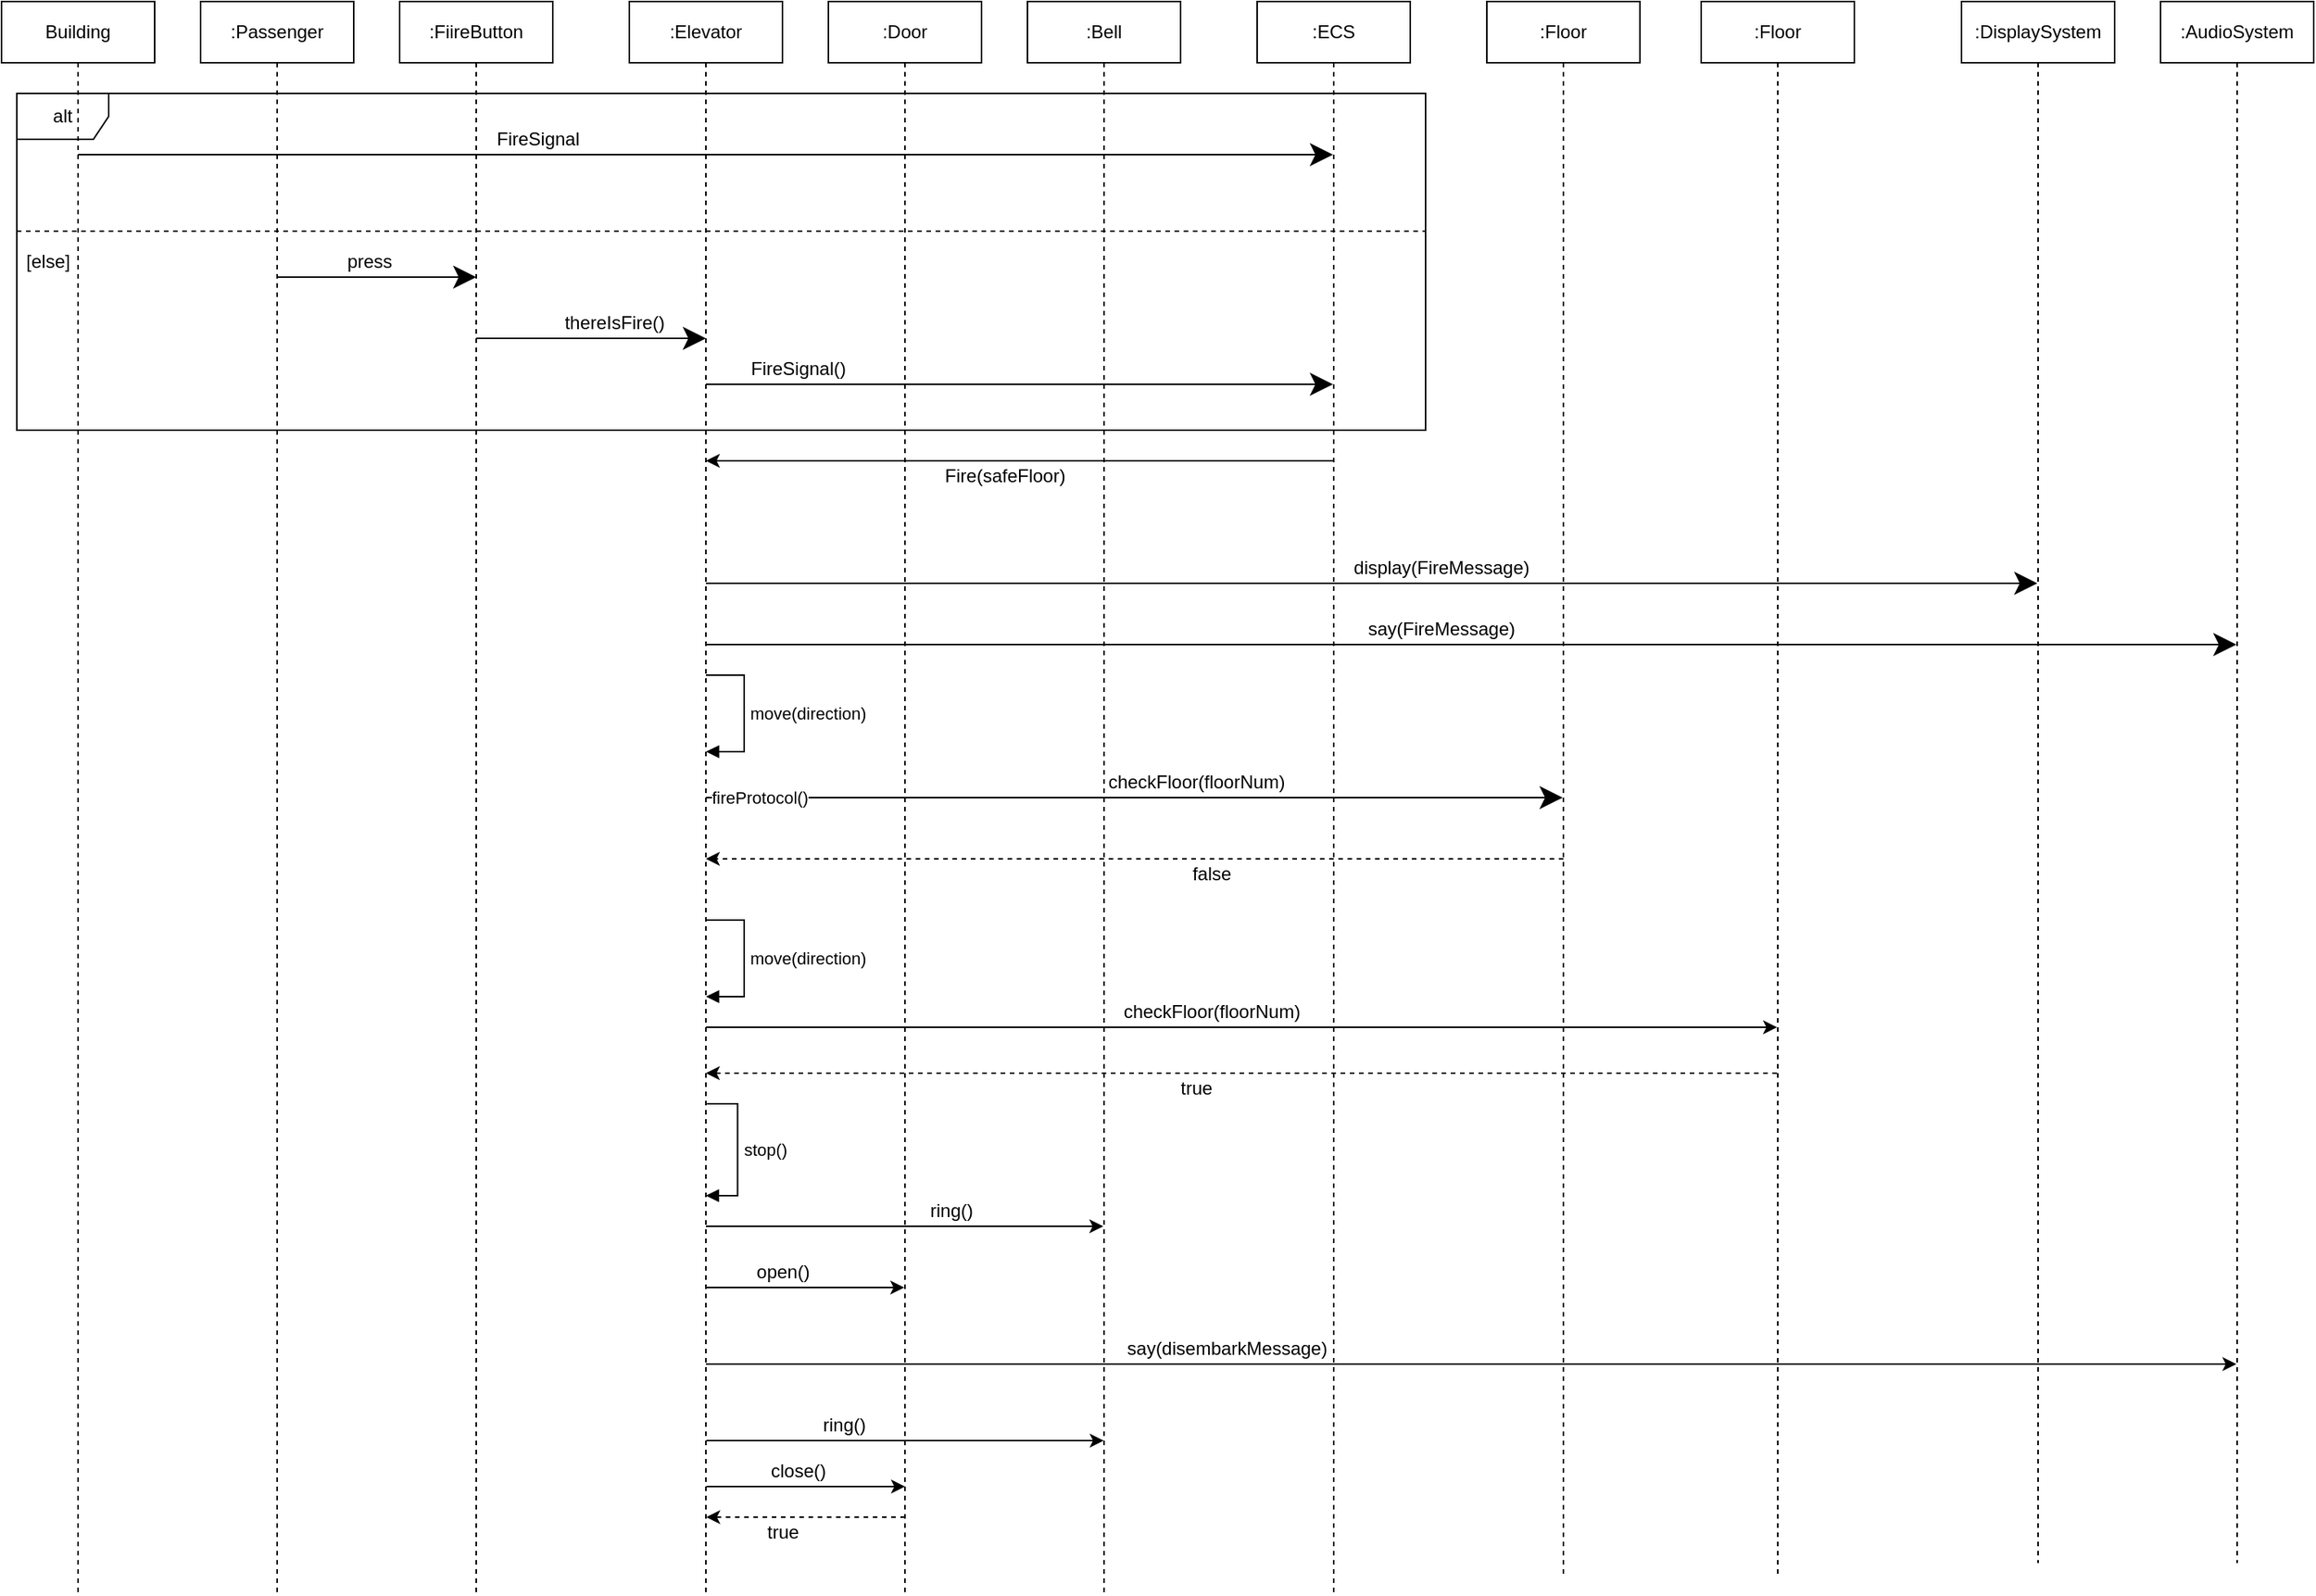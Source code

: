 <mxfile version="14.4.3" type="github">
  <diagram id="d66YW8ot9BIjzewIdXrk" name="Page-1">
    <mxGraphModel dx="981" dy="552" grid="1" gridSize="10" guides="1" tooltips="1" connect="1" arrows="1" fold="1" page="1" pageScale="1" pageWidth="1700" pageHeight="1100" math="0" shadow="0">
      <root>
        <mxCell id="0" />
        <mxCell id="1" parent="0" />
        <mxCell id="JcezqDG1ztjZta3_3E15-58" value="alt" style="shape=umlFrame;whiteSpace=wrap;html=1;" vertex="1" parent="1">
          <mxGeometry x="90" y="100" width="920" height="220" as="geometry" />
        </mxCell>
        <mxCell id="JcezqDG1ztjZta3_3E15-1" value="Building" style="shape=umlLifeline;perimeter=lifelinePerimeter;whiteSpace=wrap;html=1;container=1;collapsible=0;recursiveResize=0;outlineConnect=0;" vertex="1" parent="1">
          <mxGeometry x="80" y="40" width="100" height="1040" as="geometry" />
        </mxCell>
        <mxCell id="JcezqDG1ztjZta3_3E15-57" value="" style="endArrow=none;dashed=1;html=1;" edge="1" parent="JcezqDG1ztjZta3_3E15-1">
          <mxGeometry width="50" height="50" relative="1" as="geometry">
            <mxPoint x="10" y="150" as="sourcePoint" />
            <mxPoint x="930" y="150" as="targetPoint" />
          </mxGeometry>
        </mxCell>
        <mxCell id="JcezqDG1ztjZta3_3E15-3" value=":Passenger" style="shape=umlLifeline;perimeter=lifelinePerimeter;whiteSpace=wrap;html=1;container=1;collapsible=0;recursiveResize=0;outlineConnect=0;" vertex="1" parent="1">
          <mxGeometry x="210" y="40" width="100" height="1040" as="geometry" />
        </mxCell>
        <mxCell id="JcezqDG1ztjZta3_3E15-4" value=":FiireButton" style="shape=umlLifeline;perimeter=lifelinePerimeter;whiteSpace=wrap;html=1;container=1;collapsible=0;recursiveResize=0;outlineConnect=0;" vertex="1" parent="1">
          <mxGeometry x="340" y="40" width="100" height="1040" as="geometry" />
        </mxCell>
        <mxCell id="JcezqDG1ztjZta3_3E15-5" value=":Elevator" style="shape=umlLifeline;perimeter=lifelinePerimeter;whiteSpace=wrap;html=1;container=1;collapsible=0;recursiveResize=0;outlineConnect=0;" vertex="1" parent="1">
          <mxGeometry x="490" y="40" width="100" height="1040" as="geometry" />
        </mxCell>
        <mxCell id="JcezqDG1ztjZta3_3E15-6" value=":ECS" style="shape=umlLifeline;perimeter=lifelinePerimeter;whiteSpace=wrap;html=1;container=1;collapsible=0;recursiveResize=0;outlineConnect=0;" vertex="1" parent="1">
          <mxGeometry x="900" y="40" width="100" height="1040" as="geometry" />
        </mxCell>
        <mxCell id="JcezqDG1ztjZta3_3E15-7" value=":Floor" style="shape=umlLifeline;perimeter=lifelinePerimeter;whiteSpace=wrap;html=1;container=1;collapsible=0;recursiveResize=0;outlineConnect=0;" vertex="1" parent="1">
          <mxGeometry x="1190" y="40" width="100" height="1030" as="geometry" />
        </mxCell>
        <mxCell id="JcezqDG1ztjZta3_3E15-8" value=":AudioSystem" style="shape=umlLifeline;perimeter=lifelinePerimeter;whiteSpace=wrap;html=1;container=1;collapsible=0;recursiveResize=0;outlineConnect=0;" vertex="1" parent="1">
          <mxGeometry x="1490" y="40" width="100" height="1020" as="geometry" />
        </mxCell>
        <mxCell id="JcezqDG1ztjZta3_3E15-9" value=":DisplaySystem" style="shape=umlLifeline;perimeter=lifelinePerimeter;whiteSpace=wrap;html=1;container=1;collapsible=0;recursiveResize=0;outlineConnect=0;" vertex="1" parent="1">
          <mxGeometry x="1360" y="40" width="100" height="1020" as="geometry" />
        </mxCell>
        <mxCell id="JcezqDG1ztjZta3_3E15-10" value=":Door" style="shape=umlLifeline;perimeter=lifelinePerimeter;whiteSpace=wrap;html=1;container=1;collapsible=0;recursiveResize=0;outlineConnect=0;" vertex="1" parent="1">
          <mxGeometry x="620" y="40" width="100" height="1040" as="geometry" />
        </mxCell>
        <mxCell id="JcezqDG1ztjZta3_3E15-15" value="" style="endArrow=classic;endFill=1;endSize=12;html=1;" edge="1" parent="JcezqDG1ztjZta3_3E15-10" target="JcezqDG1ztjZta3_3E15-6">
          <mxGeometry width="160" relative="1" as="geometry">
            <mxPoint x="-80" y="250" as="sourcePoint" />
            <mxPoint x="50" y="250" as="targetPoint" />
          </mxGeometry>
        </mxCell>
        <mxCell id="JcezqDG1ztjZta3_3E15-11" value=":Bell" style="shape=umlLifeline;perimeter=lifelinePerimeter;whiteSpace=wrap;html=1;container=1;collapsible=0;recursiveResize=0;outlineConnect=0;" vertex="1" parent="1">
          <mxGeometry x="750" y="40" width="100" height="1040" as="geometry" />
        </mxCell>
        <mxCell id="JcezqDG1ztjZta3_3E15-12" value="" style="endArrow=classic;endFill=1;endSize=12;html=1;" edge="1" parent="1" target="JcezqDG1ztjZta3_3E15-6">
          <mxGeometry width="160" relative="1" as="geometry">
            <mxPoint x="130" y="140" as="sourcePoint" />
            <mxPoint x="300" y="140" as="targetPoint" />
          </mxGeometry>
        </mxCell>
        <mxCell id="JcezqDG1ztjZta3_3E15-13" value="" style="endArrow=classic;endFill=1;endSize=12;html=1;" edge="1" parent="1">
          <mxGeometry width="160" relative="1" as="geometry">
            <mxPoint x="260" y="220" as="sourcePoint" />
            <mxPoint x="390" y="220" as="targetPoint" />
          </mxGeometry>
        </mxCell>
        <mxCell id="JcezqDG1ztjZta3_3E15-14" value="" style="endArrow=classic;endFill=1;endSize=12;html=1;" edge="1" parent="1">
          <mxGeometry width="160" relative="1" as="geometry">
            <mxPoint x="390" y="260" as="sourcePoint" />
            <mxPoint x="540" y="260" as="targetPoint" />
          </mxGeometry>
        </mxCell>
        <mxCell id="JcezqDG1ztjZta3_3E15-18" value=":Floor" style="shape=umlLifeline;perimeter=lifelinePerimeter;whiteSpace=wrap;html=1;container=1;collapsible=0;recursiveResize=0;outlineConnect=0;" vertex="1" parent="1">
          <mxGeometry x="1050" y="40" width="100" height="1030" as="geometry" />
        </mxCell>
        <mxCell id="JcezqDG1ztjZta3_3E15-24" value="" style="endArrow=classic;endFill=1;endSize=12;html=1;" edge="1" parent="1" target="JcezqDG1ztjZta3_3E15-9">
          <mxGeometry width="160" relative="1" as="geometry">
            <mxPoint x="540" y="420" as="sourcePoint" />
            <mxPoint x="1370" y="420" as="targetPoint" />
          </mxGeometry>
        </mxCell>
        <mxCell id="JcezqDG1ztjZta3_3E15-25" value="" style="endArrow=classic;endFill=1;endSize=12;html=1;" edge="1" parent="1" target="JcezqDG1ztjZta3_3E15-8">
          <mxGeometry width="160" relative="1" as="geometry">
            <mxPoint x="540.004" y="460.0" as="sourcePoint" />
            <mxPoint x="1410.18" y="460.0" as="targetPoint" />
          </mxGeometry>
        </mxCell>
        <mxCell id="JcezqDG1ztjZta3_3E15-27" value="" style="endArrow=classic;endFill=1;endSize=12;html=1;" edge="1" parent="1" target="JcezqDG1ztjZta3_3E15-18">
          <mxGeometry width="160" relative="1" as="geometry">
            <mxPoint x="540" y="560" as="sourcePoint" />
            <mxPoint x="700" y="560" as="targetPoint" />
          </mxGeometry>
        </mxCell>
        <mxCell id="JcezqDG1ztjZta3_3E15-31" value="FireSignal" style="text;html=1;align=center;verticalAlign=middle;resizable=0;points=[];autosize=1;" vertex="1" parent="1">
          <mxGeometry x="395" y="120" width="70" height="20" as="geometry" />
        </mxCell>
        <mxCell id="JcezqDG1ztjZta3_3E15-32" value="press" style="text;html=1;align=center;verticalAlign=middle;resizable=0;points=[];autosize=1;" vertex="1" parent="1">
          <mxGeometry x="300" y="200" width="40" height="20" as="geometry" />
        </mxCell>
        <mxCell id="JcezqDG1ztjZta3_3E15-33" value="thereIsFire()" style="text;html=1;align=center;verticalAlign=middle;resizable=0;points=[];autosize=1;" vertex="1" parent="1">
          <mxGeometry x="440" y="240" width="80" height="20" as="geometry" />
        </mxCell>
        <mxCell id="JcezqDG1ztjZta3_3E15-34" value="FireSignal()" style="text;html=1;align=center;verticalAlign=middle;resizable=0;points=[];autosize=1;" vertex="1" parent="1">
          <mxGeometry x="560" y="270" width="80" height="20" as="geometry" />
        </mxCell>
        <mxCell id="JcezqDG1ztjZta3_3E15-36" value="display(FireMessage)" style="text;html=1;align=center;verticalAlign=middle;resizable=0;points=[];autosize=1;" vertex="1" parent="1">
          <mxGeometry x="955" y="400" width="130" height="20" as="geometry" />
        </mxCell>
        <mxCell id="JcezqDG1ztjZta3_3E15-37" value="say(FireMessage)" style="text;html=1;align=center;verticalAlign=middle;resizable=0;points=[];autosize=1;" vertex="1" parent="1">
          <mxGeometry x="965" y="440" width="110" height="20" as="geometry" />
        </mxCell>
        <mxCell id="JcezqDG1ztjZta3_3E15-38" value="checkFloor(floorNum)" style="text;html=1;align=center;verticalAlign=middle;resizable=0;points=[];autosize=1;" vertex="1" parent="1">
          <mxGeometry x="795" y="540" width="130" height="20" as="geometry" />
        </mxCell>
        <mxCell id="JcezqDG1ztjZta3_3E15-40" value="checkFloor(floorNum)" style="text;html=1;align=center;verticalAlign=middle;resizable=0;points=[];autosize=1;" vertex="1" parent="1">
          <mxGeometry x="805" y="690" width="130" height="20" as="geometry" />
        </mxCell>
        <mxCell id="JcezqDG1ztjZta3_3E15-49" value="move(direction)" style="edgeStyle=orthogonalEdgeStyle;html=1;align=left;spacingLeft=2;endArrow=block;rounded=0;" edge="1" parent="1">
          <mxGeometry relative="1" as="geometry">
            <mxPoint x="540" y="480" as="sourcePoint" />
            <Array as="points">
              <mxPoint x="565" y="480" />
              <mxPoint x="565" y="530" />
            </Array>
            <mxPoint x="540.1" y="530" as="targetPoint" />
          </mxGeometry>
        </mxCell>
        <mxCell id="JcezqDG1ztjZta3_3E15-50" value="move(direction)" style="edgeStyle=orthogonalEdgeStyle;html=1;align=left;spacingLeft=2;endArrow=block;rounded=0;" edge="1" parent="1">
          <mxGeometry relative="1" as="geometry">
            <mxPoint x="540" y="640" as="sourcePoint" />
            <Array as="points">
              <mxPoint x="565" y="640" />
              <mxPoint x="565" y="690" />
            </Array>
            <mxPoint x="540.1" y="690" as="targetPoint" />
          </mxGeometry>
        </mxCell>
        <mxCell id="JcezqDG1ztjZta3_3E15-51" value="stop()" style="edgeStyle=orthogonalEdgeStyle;html=1;align=left;spacingLeft=2;endArrow=block;rounded=0;" edge="1" parent="1">
          <mxGeometry relative="1" as="geometry">
            <mxPoint x="540.68" y="760.0" as="sourcePoint" />
            <Array as="points">
              <mxPoint x="560.68" y="760" />
              <mxPoint x="560.68" y="820" />
            </Array>
            <mxPoint x="540.004" y="820.0" as="targetPoint" />
          </mxGeometry>
        </mxCell>
        <mxCell id="JcezqDG1ztjZta3_3E15-52" value="ring()" style="text;html=1;align=center;verticalAlign=middle;resizable=0;points=[];autosize=1;" vertex="1" parent="1">
          <mxGeometry x="680" y="820" width="40" height="20" as="geometry" />
        </mxCell>
        <mxCell id="JcezqDG1ztjZta3_3E15-53" value="open()" style="text;html=1;align=center;verticalAlign=middle;resizable=0;points=[];autosize=1;" vertex="1" parent="1">
          <mxGeometry x="565" y="860" width="50" height="20" as="geometry" />
        </mxCell>
        <mxCell id="JcezqDG1ztjZta3_3E15-54" value="say(disembarkMessage)" style="text;html=1;align=center;verticalAlign=middle;resizable=0;points=[];autosize=1;" vertex="1" parent="1">
          <mxGeometry x="805" y="910" width="150" height="20" as="geometry" />
        </mxCell>
        <mxCell id="JcezqDG1ztjZta3_3E15-55" value="ring()" style="text;html=1;align=center;verticalAlign=middle;resizable=0;points=[];autosize=1;" vertex="1" parent="1">
          <mxGeometry x="610" y="960" width="40" height="20" as="geometry" />
        </mxCell>
        <mxCell id="JcezqDG1ztjZta3_3E15-56" value="close()" style="text;html=1;align=center;verticalAlign=middle;resizable=0;points=[];autosize=1;" vertex="1" parent="1">
          <mxGeometry x="575" y="990" width="50" height="20" as="geometry" />
        </mxCell>
        <mxCell id="JcezqDG1ztjZta3_3E15-59" value="[else]" style="text;html=1;align=center;verticalAlign=middle;resizable=0;points=[];autosize=1;" vertex="1" parent="1">
          <mxGeometry x="90" y="200" width="40" height="20" as="geometry" />
        </mxCell>
        <mxCell id="JcezqDG1ztjZta3_3E15-60" value="fireProtocol()" style="edgeStyle=orthogonalEdgeStyle;html=1;align=left;spacingLeft=2;endArrow=block;rounded=0;" edge="1" parent="1" source="JcezqDG1ztjZta3_3E15-5" target="JcezqDG1ztjZta3_3E15-5">
          <mxGeometry relative="1" as="geometry">
            <mxPoint x="545" y="330" as="sourcePoint" />
            <Array as="points">
              <mxPoint x="570" y="360" />
              <mxPoint x="570" y="400" />
            </Array>
            <mxPoint x="545" y="349.73" as="targetPoint" />
          </mxGeometry>
        </mxCell>
        <mxCell id="JcezqDG1ztjZta3_3E15-63" value="" style="endArrow=classic;html=1;dashed=1;" edge="1" parent="1" target="JcezqDG1ztjZta3_3E15-5">
          <mxGeometry width="50" height="50" relative="1" as="geometry">
            <mxPoint x="1100" y="600" as="sourcePoint" />
            <mxPoint x="1150" y="550" as="targetPoint" />
          </mxGeometry>
        </mxCell>
        <mxCell id="JcezqDG1ztjZta3_3E15-64" value="false" style="text;html=1;align=center;verticalAlign=middle;resizable=0;points=[];autosize=1;" vertex="1" parent="1">
          <mxGeometry x="850" y="600" width="40" height="20" as="geometry" />
        </mxCell>
        <mxCell id="JcezqDG1ztjZta3_3E15-65" value="" style="endArrow=classic;html=1;dashed=1;" edge="1" parent="1" source="JcezqDG1ztjZta3_3E15-7">
          <mxGeometry width="50" height="50" relative="1" as="geometry">
            <mxPoint x="590" y="690" as="sourcePoint" />
            <mxPoint x="540" y="740" as="targetPoint" />
          </mxGeometry>
        </mxCell>
        <mxCell id="JcezqDG1ztjZta3_3E15-67" value="" style="endArrow=classic;html=1;" edge="1" parent="1" target="JcezqDG1ztjZta3_3E15-7">
          <mxGeometry width="50" height="50" relative="1" as="geometry">
            <mxPoint x="540" y="710" as="sourcePoint" />
            <mxPoint x="1220" y="710" as="targetPoint" />
          </mxGeometry>
        </mxCell>
        <mxCell id="JcezqDG1ztjZta3_3E15-68" value="true" style="text;html=1;align=center;verticalAlign=middle;resizable=0;points=[];autosize=1;" vertex="1" parent="1">
          <mxGeometry x="840" y="740" width="40" height="20" as="geometry" />
        </mxCell>
        <mxCell id="JcezqDG1ztjZta3_3E15-69" value="" style="endArrow=classic;html=1;" edge="1" parent="1" target="JcezqDG1ztjZta3_3E15-11">
          <mxGeometry width="50" height="50" relative="1" as="geometry">
            <mxPoint x="540" y="840" as="sourcePoint" />
            <mxPoint x="590" y="790" as="targetPoint" />
          </mxGeometry>
        </mxCell>
        <mxCell id="JcezqDG1ztjZta3_3E15-70" value="" style="endArrow=classic;html=1;" edge="1" parent="1" target="JcezqDG1ztjZta3_3E15-10">
          <mxGeometry width="50" height="50" relative="1" as="geometry">
            <mxPoint x="540.25" y="880" as="sourcePoint" />
            <mxPoint x="799.75" y="880" as="targetPoint" />
          </mxGeometry>
        </mxCell>
        <mxCell id="JcezqDG1ztjZta3_3E15-71" value="" style="endArrow=classic;html=1;" edge="1" parent="1" target="JcezqDG1ztjZta3_3E15-8">
          <mxGeometry width="50" height="50" relative="1" as="geometry">
            <mxPoint x="540" y="930" as="sourcePoint" />
            <mxPoint x="1500" y="930" as="targetPoint" />
          </mxGeometry>
        </mxCell>
        <mxCell id="JcezqDG1ztjZta3_3E15-72" value="" style="endArrow=classic;html=1;" edge="1" parent="1">
          <mxGeometry width="50" height="50" relative="1" as="geometry">
            <mxPoint x="540.25" y="980" as="sourcePoint" />
            <mxPoint x="799.75" y="980" as="targetPoint" />
          </mxGeometry>
        </mxCell>
        <mxCell id="JcezqDG1ztjZta3_3E15-75" value="" style="endArrow=classic;html=1;" edge="1" parent="1">
          <mxGeometry width="50" height="50" relative="1" as="geometry">
            <mxPoint x="540.25" y="1010" as="sourcePoint" />
            <mxPoint x="670" y="1010" as="targetPoint" />
          </mxGeometry>
        </mxCell>
        <mxCell id="JcezqDG1ztjZta3_3E15-76" value="" style="endArrow=classic;html=1;dashed=1;" edge="1" parent="1">
          <mxGeometry width="50" height="50" relative="1" as="geometry">
            <mxPoint x="670" y="1030" as="sourcePoint" />
            <mxPoint x="540.25" y="1030" as="targetPoint" />
          </mxGeometry>
        </mxCell>
        <mxCell id="JcezqDG1ztjZta3_3E15-77" value="true" style="text;html=1;align=center;verticalAlign=middle;resizable=0;points=[];autosize=1;" vertex="1" parent="1">
          <mxGeometry x="570" y="1030" width="40" height="20" as="geometry" />
        </mxCell>
        <mxCell id="JcezqDG1ztjZta3_3E15-78" value="" style="endArrow=classic;html=1;" edge="1" parent="1" target="JcezqDG1ztjZta3_3E15-5">
          <mxGeometry width="50" height="50" relative="1" as="geometry">
            <mxPoint x="950" y="340" as="sourcePoint" />
            <mxPoint x="570" y="340" as="targetPoint" />
          </mxGeometry>
        </mxCell>
        <mxCell id="JcezqDG1ztjZta3_3E15-79" value="Fire(safeFloor)" style="text;html=1;align=center;verticalAlign=middle;resizable=0;points=[];autosize=1;" vertex="1" parent="1">
          <mxGeometry x="690" y="340" width="90" height="20" as="geometry" />
        </mxCell>
      </root>
    </mxGraphModel>
  </diagram>
</mxfile>
